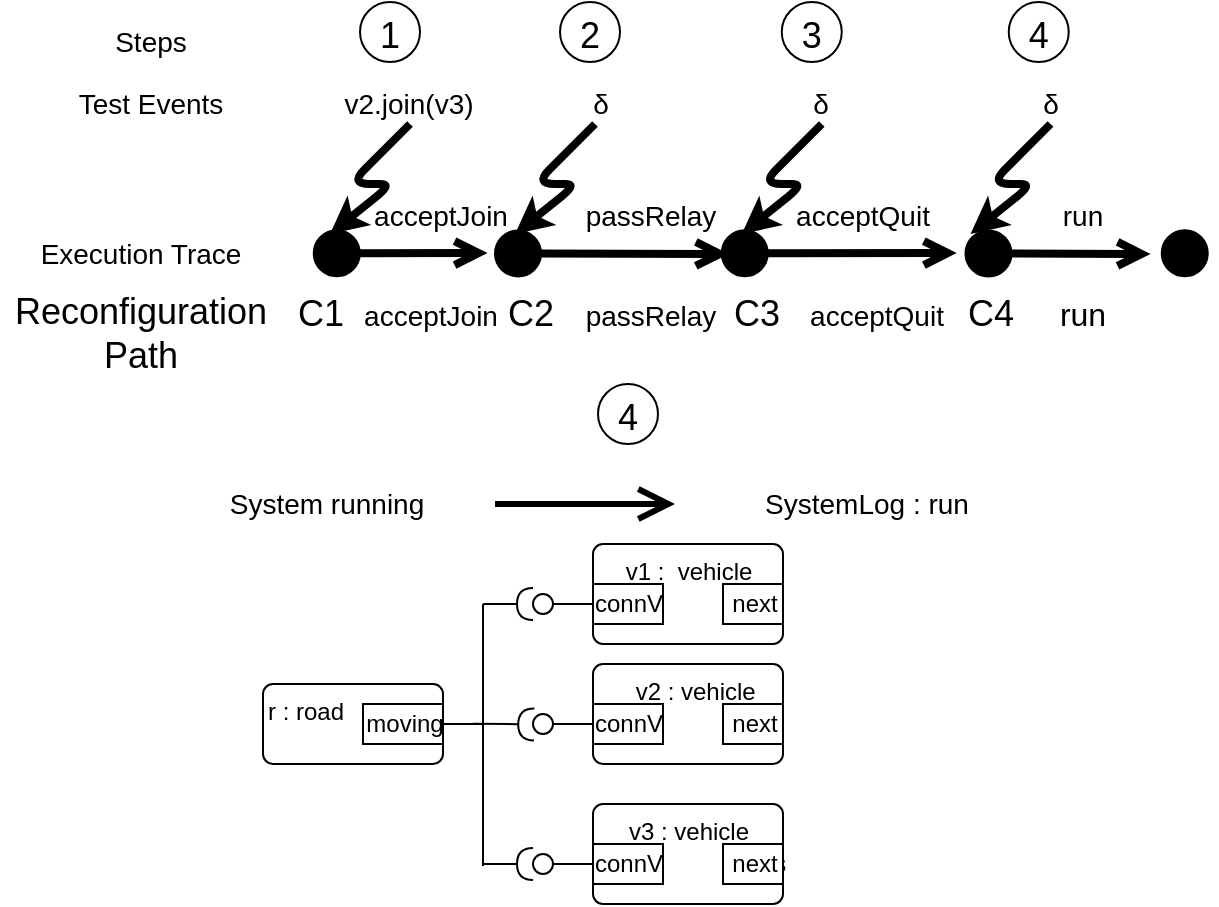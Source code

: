 <mxfile version="15.5.5" type="github">
  <diagram id="h5-6c95KHCAkGdze8uv-" name="Page-1">
    <mxGraphModel dx="1355" dy="1962" grid="1" gridSize="10" guides="1" tooltips="1" connect="1" arrows="1" fold="1" page="1" pageScale="1" pageWidth="827" pageHeight="1169" math="0" shadow="0">
      <root>
        <mxCell id="0" />
        <mxCell id="1" parent="0" />
        <mxCell id="d_kUtybQaHPVFvwEdMjx-1" value="&lt;font style=&quot;font-size: 14px&quot;&gt;System running&lt;/font&gt;" style="text;html=1;align=center;verticalAlign=middle;resizable=0;points=[];autosize=1;" parent="1" vertex="1">
          <mxGeometry x="267.5" y="131" width="110" height="20" as="geometry" />
        </mxCell>
        <mxCell id="d_kUtybQaHPVFvwEdMjx-2" value="" style="endArrow=open;endFill=1;endSize=12;html=1;strokeWidth=3;" parent="1" edge="1">
          <mxGeometry width="160" relative="1" as="geometry">
            <mxPoint x="407.5" y="141" as="sourcePoint" />
            <mxPoint x="497.5" y="141" as="targetPoint" />
          </mxGeometry>
        </mxCell>
        <mxCell id="d_kUtybQaHPVFvwEdMjx-3" value="&lt;font style=&quot;font-size: 14px&quot;&gt;SystemLog : run&lt;/font&gt;" style="text;html=1;align=center;verticalAlign=middle;resizable=0;points=[];autosize=1;" parent="1" vertex="1">
          <mxGeometry x="532.5" y="131" width="120" height="20" as="geometry" />
        </mxCell>
        <mxCell id="d_kUtybQaHPVFvwEdMjx-4" value="4" style="ellipse;fillColor=#ffffff;strokeColor=#000000;fontSize=18;" parent="1" vertex="1">
          <mxGeometry x="459" y="81" width="30" height="30" as="geometry" />
        </mxCell>
        <mxCell id="d_kUtybQaHPVFvwEdMjx-65" value="&lt;div align=&quot;left&quot;&gt;r : road&lt;/div&gt;" style="html=1;align=left;verticalAlign=top;rounded=1;absoluteArcSize=1;arcSize=10;dashed=0;" parent="1" vertex="1">
          <mxGeometry x="291.5" y="231" width="90" height="40" as="geometry" />
        </mxCell>
        <mxCell id="d_kUtybQaHPVFvwEdMjx-66" value="" style="rounded=0;orthogonalLoop=1;jettySize=auto;html=1;endArrow=none;endFill=0;exitX=1;exitY=0.5;exitDx=0;exitDy=0;" parent="1" source="d_kUtybQaHPVFvwEdMjx-65" edge="1">
          <mxGeometry relative="1" as="geometry">
            <mxPoint x="516.5" y="366" as="sourcePoint" />
            <mxPoint x="401.5" y="191" as="targetPoint" />
            <Array as="points">
              <mxPoint x="401.5" y="251" />
              <mxPoint x="401.5" y="191" />
            </Array>
          </mxGeometry>
        </mxCell>
        <mxCell id="d_kUtybQaHPVFvwEdMjx-67" value="v1 :&amp;nbsp; vehicle" style="html=1;align=center;verticalAlign=top;rounded=1;absoluteArcSize=1;arcSize=10;dashed=0;" parent="1" vertex="1">
          <mxGeometry x="456.5" y="161" width="95" height="50" as="geometry" />
        </mxCell>
        <mxCell id="d_kUtybQaHPVFvwEdMjx-68" value="connV" style="html=1;" parent="1" vertex="1">
          <mxGeometry x="456.5" y="181" width="35" height="20" as="geometry" />
        </mxCell>
        <mxCell id="d_kUtybQaHPVFvwEdMjx-69" value="next" style="html=1;" parent="1" vertex="1">
          <mxGeometry x="521.5" y="181" width="30" height="20" as="geometry" />
        </mxCell>
        <mxCell id="d_kUtybQaHPVFvwEdMjx-70" value="connV" style="html=1;" parent="1" vertex="1">
          <mxGeometry x="456.5" y="301" width="50" height="20" as="geometry" />
        </mxCell>
        <mxCell id="d_kUtybQaHPVFvwEdMjx-71" value="&lt;div align=&quot;right&quot;&gt;&amp;nbsp; v2 : vehicle&lt;br&gt;&lt;/div&gt;" style="html=1;align=center;verticalAlign=top;rounded=1;absoluteArcSize=1;arcSize=10;dashed=0;" parent="1" vertex="1">
          <mxGeometry x="456.5" y="221" width="95" height="50" as="geometry" />
        </mxCell>
        <mxCell id="d_kUtybQaHPVFvwEdMjx-72" value="connV" style="html=1;" parent="1" vertex="1">
          <mxGeometry x="456.5" y="241" width="35" height="20" as="geometry" />
        </mxCell>
        <mxCell id="d_kUtybQaHPVFvwEdMjx-73" value="next" style="html=1;" parent="1" vertex="1">
          <mxGeometry x="521.5" y="241" width="30" height="20" as="geometry" />
        </mxCell>
        <mxCell id="d_kUtybQaHPVFvwEdMjx-74" value="" style="rounded=0;orthogonalLoop=1;jettySize=auto;html=1;endArrow=none;endFill=0;exitX=0;exitY=0.5;exitDx=0;exitDy=0;" parent="1" source="d_kUtybQaHPVFvwEdMjx-72" target="d_kUtybQaHPVFvwEdMjx-76" edge="1">
          <mxGeometry relative="1" as="geometry">
            <mxPoint x="436.5" y="236" as="sourcePoint" />
          </mxGeometry>
        </mxCell>
        <mxCell id="d_kUtybQaHPVFvwEdMjx-75" value="" style="rounded=0;orthogonalLoop=1;jettySize=auto;html=1;endArrow=halfCircle;endFill=0;endSize=6;strokeWidth=1;entryX=0.06;entryY=0.52;entryDx=0;entryDy=0;entryPerimeter=0;" parent="1" target="d_kUtybQaHPVFvwEdMjx-76" edge="1">
          <mxGeometry relative="1" as="geometry">
            <mxPoint x="396.5" y="250.84" as="sourcePoint" />
            <mxPoint x="416.5" y="250.84" as="targetPoint" />
          </mxGeometry>
        </mxCell>
        <mxCell id="d_kUtybQaHPVFvwEdMjx-76" value="" style="ellipse;whiteSpace=wrap;html=1;fontFamily=Helvetica;fontSize=12;fontColor=#000000;align=center;strokeColor=#000000;fillColor=#ffffff;points=[];aspect=fixed;resizable=0;" parent="1" vertex="1">
          <mxGeometry x="426.5" y="246" width="10" height="10" as="geometry" />
        </mxCell>
        <mxCell id="d_kUtybQaHPVFvwEdMjx-77" value="v3 : vehicle" style="html=1;align=center;verticalAlign=top;rounded=1;absoluteArcSize=1;arcSize=10;dashed=0;" parent="1" vertex="1">
          <mxGeometry x="456.5" y="291" width="95" height="50" as="geometry" />
        </mxCell>
        <mxCell id="d_kUtybQaHPVFvwEdMjx-78" value="connV" style="html=1;" parent="1" vertex="1">
          <mxGeometry x="456.5" y="311" width="35" height="20" as="geometry" />
        </mxCell>
        <mxCell id="d_kUtybQaHPVFvwEdMjx-79" value="docks" style="html=1;" parent="1" vertex="1">
          <mxGeometry x="521.5" y="311" width="30" height="20" as="geometry" />
        </mxCell>
        <mxCell id="d_kUtybQaHPVFvwEdMjx-80" value="" style="rounded=0;orthogonalLoop=1;jettySize=auto;html=1;endArrow=none;endFill=0;exitX=1;exitY=0.5;exitDx=0;exitDy=0;" parent="1" source="d_kUtybQaHPVFvwEdMjx-65" edge="1">
          <mxGeometry relative="1" as="geometry">
            <mxPoint x="379.5" y="370" as="sourcePoint" />
            <mxPoint x="401.5" y="322" as="targetPoint" />
            <Array as="points">
              <mxPoint x="401.5" y="251" />
              <mxPoint x="401.5" y="322" />
            </Array>
          </mxGeometry>
        </mxCell>
        <mxCell id="d_kUtybQaHPVFvwEdMjx-81" value="" style="ellipse;whiteSpace=wrap;html=1;fontFamily=Helvetica;fontSize=12;fontColor=#000000;align=center;strokeColor=#000000;fillColor=#ffffff;points=[];aspect=fixed;resizable=0;" parent="1" vertex="1">
          <mxGeometry x="426.5" y="316" width="10" height="10" as="geometry" />
        </mxCell>
        <mxCell id="d_kUtybQaHPVFvwEdMjx-82" value="" style="rounded=0;orthogonalLoop=1;jettySize=auto;html=1;endArrow=halfCircle;endFill=0;endSize=6;strokeWidth=1;" parent="1" target="d_kUtybQaHPVFvwEdMjx-81" edge="1">
          <mxGeometry relative="1" as="geometry">
            <mxPoint x="401.5" y="321" as="sourcePoint" />
            <mxPoint x="431.5" y="321" as="targetPoint" />
            <Array as="points" />
          </mxGeometry>
        </mxCell>
        <mxCell id="d_kUtybQaHPVFvwEdMjx-83" value="connV" style="html=1;" parent="1" vertex="1">
          <mxGeometry x="341.5" y="241" width="40" height="20" as="geometry" />
        </mxCell>
        <mxCell id="d_kUtybQaHPVFvwEdMjx-84" value="moving" style="html=1;" parent="1" vertex="1">
          <mxGeometry x="341.5" y="241" width="40" height="20" as="geometry" />
        </mxCell>
        <mxCell id="d_kUtybQaHPVFvwEdMjx-85" value="next" style="html=1;" parent="1" vertex="1">
          <mxGeometry x="521.5" y="311" width="30" height="20" as="geometry" />
        </mxCell>
        <mxCell id="d_kUtybQaHPVFvwEdMjx-86" value="" style="rounded=0;orthogonalLoop=1;jettySize=auto;html=1;endArrow=none;endFill=0;exitX=0;exitY=0.5;exitDx=0;exitDy=0;" parent="1" source="d_kUtybQaHPVFvwEdMjx-78" edge="1">
          <mxGeometry relative="1" as="geometry">
            <mxPoint x="466.5" y="261.0" as="sourcePoint" />
            <mxPoint x="436.5" y="321" as="targetPoint" />
          </mxGeometry>
        </mxCell>
        <mxCell id="d_kUtybQaHPVFvwEdMjx-87" value="" style="ellipse;whiteSpace=wrap;html=1;fontFamily=Helvetica;fontSize=12;fontColor=#000000;align=center;strokeColor=#000000;fillColor=#ffffff;points=[];aspect=fixed;resizable=0;" parent="1" vertex="1">
          <mxGeometry x="426.5" y="186" width="10" height="10" as="geometry" />
        </mxCell>
        <mxCell id="d_kUtybQaHPVFvwEdMjx-88" value="" style="rounded=0;orthogonalLoop=1;jettySize=auto;html=1;endArrow=halfCircle;endFill=0;endSize=6;strokeWidth=1;" parent="1" target="d_kUtybQaHPVFvwEdMjx-87" edge="1">
          <mxGeometry relative="1" as="geometry">
            <mxPoint x="401.5" y="191" as="sourcePoint" />
            <mxPoint x="431.5" y="181" as="targetPoint" />
            <Array as="points" />
          </mxGeometry>
        </mxCell>
        <mxCell id="d_kUtybQaHPVFvwEdMjx-89" value="" style="rounded=0;orthogonalLoop=1;jettySize=auto;html=1;endArrow=none;endFill=0;exitX=0;exitY=0.5;exitDx=0;exitDy=0;" parent="1" edge="1">
          <mxGeometry relative="1" as="geometry">
            <mxPoint x="456.5" y="191" as="sourcePoint" />
            <mxPoint x="436.5" y="191" as="targetPoint" />
          </mxGeometry>
        </mxCell>
        <mxCell id="-CQed-x_DPCxswSr0dIe-1" value="&lt;font style=&quot;font-size: 14px&quot;&gt;Test Events &lt;/font&gt;" style="text;html=1;align=center;verticalAlign=middle;resizable=0;points=[];autosize=1;fontSize=18;" parent="1" vertex="1">
          <mxGeometry x="190" y="-75" width="90" height="30" as="geometry" />
        </mxCell>
        <mxCell id="-CQed-x_DPCxswSr0dIe-2" value="Reconfiguration&lt;br&gt;Path" style="text;html=1;align=center;verticalAlign=middle;resizable=0;points=[];autosize=1;fontSize=18;" parent="1" vertex="1">
          <mxGeometry x="160" y="31" width="140" height="50" as="geometry" />
        </mxCell>
        <mxCell id="-CQed-x_DPCxswSr0dIe-3" value="" style="endArrow=open;startArrow=circle;endFill=0;startFill=1;endSize=8;html=1;strokeWidth=4;fontSize=18;" parent="1" edge="1">
          <mxGeometry width="160" relative="1" as="geometry">
            <mxPoint x="314.38" y="15.67" as="sourcePoint" />
            <mxPoint x="403.76" y="15.5" as="targetPoint" />
          </mxGeometry>
        </mxCell>
        <mxCell id="-CQed-x_DPCxswSr0dIe-4" value="C1" style="text;html=1;align=center;verticalAlign=middle;resizable=0;points=[];autosize=1;fontSize=18;" parent="1" vertex="1">
          <mxGeometry x="300" y="31" width="40" height="30" as="geometry" />
        </mxCell>
        <mxCell id="-CQed-x_DPCxswSr0dIe-5" value="" style="endArrow=open;startArrow=circle;endFill=0;startFill=1;endSize=8;html=1;strokeWidth=4;fontSize=18;" parent="1" edge="1">
          <mxGeometry width="160" relative="1" as="geometry">
            <mxPoint x="518.38" y="15.67" as="sourcePoint" />
            <mxPoint x="638.38" y="15.5" as="targetPoint" />
          </mxGeometry>
        </mxCell>
        <mxCell id="-CQed-x_DPCxswSr0dIe-6" value="" style="endArrow=open;startArrow=circle;endFill=0;startFill=1;endSize=8;html=1;strokeWidth=4;fontSize=18;" parent="1" edge="1">
          <mxGeometry width="160" relative="1" as="geometry">
            <mxPoint x="640.25" y="15.67" as="sourcePoint" />
            <mxPoint x="735.26" y="16" as="targetPoint" />
          </mxGeometry>
        </mxCell>
        <mxCell id="-CQed-x_DPCxswSr0dIe-7" value="" style="endArrow=none;startArrow=circle;endFill=0;startFill=1;endSize=8;html=1;strokeWidth=4;fontSize=18;" parent="1" edge="1">
          <mxGeometry width="160" relative="1" as="geometry">
            <mxPoint x="738.38" y="15.84" as="sourcePoint" />
            <mxPoint x="758.38" y="15.5" as="targetPoint" />
          </mxGeometry>
        </mxCell>
        <mxCell id="-CQed-x_DPCxswSr0dIe-8" value="C4" style="text;html=1;align=center;verticalAlign=middle;resizable=0;points=[];autosize=1;fontSize=18;" parent="1" vertex="1">
          <mxGeometry x="635" y="31" width="40" height="30" as="geometry" />
        </mxCell>
        <mxCell id="-CQed-x_DPCxswSr0dIe-9" value="&lt;font style=&quot;font-size: 14px&quot;&gt;passRelay&lt;/font&gt;" style="text;html=1;align=center;verticalAlign=middle;resizable=0;points=[];autosize=1;fontSize=18;" parent="1" vertex="1">
          <mxGeometry x="445" y="-19" width="80" height="30" as="geometry" />
        </mxCell>
        <mxCell id="-CQed-x_DPCxswSr0dIe-10" value="" style="endArrow=classic;html=1;strokeWidth=4;fontSize=18;" parent="1" edge="1">
          <mxGeometry width="50" height="50" relative="1" as="geometry">
            <mxPoint x="457.5" y="-49" as="sourcePoint" />
            <mxPoint x="417.5" y="6" as="targetPoint" />
            <Array as="points">
              <mxPoint x="427.5" y="-19" />
              <mxPoint x="448.5" y="-19" />
            </Array>
          </mxGeometry>
        </mxCell>
        <mxCell id="-CQed-x_DPCxswSr0dIe-11" value="&lt;font style=&quot;font-size: 14px&quot;&gt;v2.join(v3)&lt;/font&gt;" style="text;html=1;align=center;verticalAlign=middle;resizable=0;points=[];autosize=1;fontSize=18;" parent="1" vertex="1">
          <mxGeometry x="324.38" y="-75" width="80" height="30" as="geometry" />
        </mxCell>
        <mxCell id="-CQed-x_DPCxswSr0dIe-12" value="" style="endArrow=open;startArrow=circle;endFill=0;startFill=1;endSize=8;html=1;strokeWidth=4;fontSize=18;" parent="1" edge="1">
          <mxGeometry width="160" relative="1" as="geometry">
            <mxPoint x="405" y="15.67" as="sourcePoint" />
            <mxPoint x="524.38" y="16" as="targetPoint" />
          </mxGeometry>
        </mxCell>
        <mxCell id="-CQed-x_DPCxswSr0dIe-13" value="C2" style="text;html=1;align=center;verticalAlign=middle;resizable=0;points=[];autosize=1;fontSize=18;" parent="1" vertex="1">
          <mxGeometry x="405" y="31" width="40" height="30" as="geometry" />
        </mxCell>
        <mxCell id="-CQed-x_DPCxswSr0dIe-14" value="C3" style="text;html=1;align=center;verticalAlign=middle;resizable=0;points=[];autosize=1;fontSize=18;" parent="1" vertex="1">
          <mxGeometry x="518.38" y="31" width="40" height="30" as="geometry" />
        </mxCell>
        <mxCell id="-CQed-x_DPCxswSr0dIe-15" value="&lt;font style=&quot;font-size: 14px&quot;&gt;run&lt;/font&gt;" style="text;html=1;align=center;verticalAlign=middle;resizable=0;points=[];autosize=1;fontSize=18;" parent="1" vertex="1">
          <mxGeometry x="680.88" y="-19" width="40" height="30" as="geometry" />
        </mxCell>
        <mxCell id="-CQed-x_DPCxswSr0dIe-16" value="4" style="ellipse;fillColor=#ffffff;strokeColor=#000000;fontSize=18;" parent="1" vertex="1">
          <mxGeometry x="664.37" y="-110" width="30" height="30" as="geometry" />
        </mxCell>
        <mxCell id="-CQed-x_DPCxswSr0dIe-17" value="3" style="ellipse;fillColor=#ffffff;strokeColor=#000000;fontSize=18;" parent="1" vertex="1">
          <mxGeometry x="550.88" y="-110" width="30" height="30" as="geometry" />
        </mxCell>
        <mxCell id="-CQed-x_DPCxswSr0dIe-18" value="2" style="ellipse;fillColor=#ffffff;strokeColor=#000000;fontSize=18;" parent="1" vertex="1">
          <mxGeometry x="440" y="-110" width="30" height="30" as="geometry" />
        </mxCell>
        <mxCell id="-CQed-x_DPCxswSr0dIe-19" value="1" style="ellipse;fillColor=#ffffff;strokeColor=#000000;fontSize=18;" parent="1" vertex="1">
          <mxGeometry x="340" y="-110" width="30" height="30" as="geometry" />
        </mxCell>
        <mxCell id="-CQed-x_DPCxswSr0dIe-20" value="&lt;font style=&quot;font-size: 14px&quot;&gt;acceptJoin&lt;/font&gt;" style="text;html=1;align=center;verticalAlign=middle;resizable=0;points=[];autosize=1;fontSize=18;" parent="1" vertex="1">
          <mxGeometry x="340" y="-19" width="80" height="30" as="geometry" />
        </mxCell>
        <mxCell id="-CQed-x_DPCxswSr0dIe-21" value="&lt;font style=&quot;font-size: 14px&quot;&gt;acceptQuit&lt;/font&gt;" style="text;html=1;align=center;verticalAlign=middle;resizable=0;points=[];autosize=1;fontSize=18;" parent="1" vertex="1">
          <mxGeometry x="550.88" y="-19" width="80" height="30" as="geometry" />
        </mxCell>
        <mxCell id="-CQed-x_DPCxswSr0dIe-22" value="&lt;font style=&quot;font-size: 14px&quot;&gt; δ&lt;/font&gt;" style="text;html=1;align=center;verticalAlign=middle;resizable=0;points=[];autosize=1;fontSize=18;" parent="1" vertex="1">
          <mxGeometry x="560" y="-75" width="20" height="30" as="geometry" />
        </mxCell>
        <mxCell id="-CQed-x_DPCxswSr0dIe-23" value="&lt;font style=&quot;font-size: 14px&quot;&gt; δ&lt;/font&gt;" style="text;html=1;align=center;verticalAlign=middle;resizable=0;points=[];autosize=1;fontSize=18;" parent="1" vertex="1">
          <mxGeometry x="450" y="-75" width="20" height="30" as="geometry" />
        </mxCell>
        <mxCell id="-CQed-x_DPCxswSr0dIe-24" value="&lt;font style=&quot;font-size: 14px&quot;&gt;Steps&lt;/font&gt;" style="text;html=1;align=center;verticalAlign=middle;resizable=0;points=[];autosize=1;strokeColor=none;" parent="1" vertex="1">
          <mxGeometry x="210" y="-100" width="50" height="20" as="geometry" />
        </mxCell>
        <mxCell id="-CQed-x_DPCxswSr0dIe-25" value="&lt;font style=&quot;font-size: 14px&quot;&gt;Execution Trace&lt;/font&gt;" style="text;html=1;align=center;verticalAlign=middle;resizable=0;points=[];autosize=1;strokeColor=none;" parent="1" vertex="1">
          <mxGeometry x="170" y="6" width="120" height="20" as="geometry" />
        </mxCell>
        <mxCell id="-CQed-x_DPCxswSr0dIe-26" value="&lt;font style=&quot;font-size: 16px&quot;&gt;run&lt;/font&gt;" style="text;html=1;align=center;verticalAlign=middle;resizable=0;points=[];autosize=1;fontSize=18;" parent="1" vertex="1">
          <mxGeometry x="680.88" y="31" width="40" height="30" as="geometry" />
        </mxCell>
        <mxCell id="-CQed-x_DPCxswSr0dIe-27" value="&lt;font style=&quot;font-size: 14px&quot;&gt;acceptJoin&lt;/font&gt;" style="text;html=1;align=center;verticalAlign=middle;resizable=0;points=[];autosize=1;fontSize=18;" parent="1" vertex="1">
          <mxGeometry x="335" y="31" width="80" height="30" as="geometry" />
        </mxCell>
        <mxCell id="-CQed-x_DPCxswSr0dIe-28" value="&lt;font style=&quot;font-size: 14px&quot;&gt;acceptQuit&lt;/font&gt;" style="text;html=1;align=center;verticalAlign=middle;resizable=0;points=[];autosize=1;fontSize=18;" parent="1" vertex="1">
          <mxGeometry x="558.38" y="31" width="80" height="30" as="geometry" />
        </mxCell>
        <mxCell id="-CQed-x_DPCxswSr0dIe-29" value="" style="endArrow=classic;html=1;strokeWidth=4;fontSize=18;" parent="1" edge="1">
          <mxGeometry width="50" height="50" relative="1" as="geometry">
            <mxPoint x="570.88" y="-49" as="sourcePoint" />
            <mxPoint x="530.88" y="6" as="targetPoint" />
            <Array as="points">
              <mxPoint x="540.88" y="-19" />
              <mxPoint x="561.88" y="-19" />
            </Array>
          </mxGeometry>
        </mxCell>
        <mxCell id="-CQed-x_DPCxswSr0dIe-30" value="" style="endArrow=classic;html=1;strokeWidth=4;fontSize=18;" parent="1" edge="1">
          <mxGeometry width="50" height="50" relative="1" as="geometry">
            <mxPoint x="685.26" y="-49" as="sourcePoint" />
            <mxPoint x="645.26" y="6" as="targetPoint" />
            <Array as="points">
              <mxPoint x="655.26" y="-19" />
              <mxPoint x="676.26" y="-19" />
            </Array>
          </mxGeometry>
        </mxCell>
        <mxCell id="-CQed-x_DPCxswSr0dIe-31" value="" style="endArrow=classic;html=1;strokeWidth=4;fontSize=18;" parent="1" edge="1">
          <mxGeometry width="50" height="50" relative="1" as="geometry">
            <mxPoint x="365" y="-49" as="sourcePoint" />
            <mxPoint x="325" y="6" as="targetPoint" />
            <Array as="points">
              <mxPoint x="335" y="-19" />
              <mxPoint x="356" y="-19" />
            </Array>
          </mxGeometry>
        </mxCell>
        <mxCell id="-CQed-x_DPCxswSr0dIe-32" value="&lt;font style=&quot;font-size: 14px&quot;&gt; δ&lt;/font&gt;" style="text;html=1;align=center;verticalAlign=middle;resizable=0;points=[];autosize=1;fontSize=18;" parent="1" vertex="1">
          <mxGeometry x="675" y="-75" width="20" height="30" as="geometry" />
        </mxCell>
        <mxCell id="-CQed-x_DPCxswSr0dIe-33" value="&lt;font style=&quot;font-size: 14px&quot;&gt;passRelay&lt;/font&gt;" style="text;html=1;align=center;verticalAlign=middle;resizable=0;points=[];autosize=1;fontSize=18;" parent="1" vertex="1">
          <mxGeometry x="445" y="31" width="80" height="30" as="geometry" />
        </mxCell>
      </root>
    </mxGraphModel>
  </diagram>
</mxfile>
